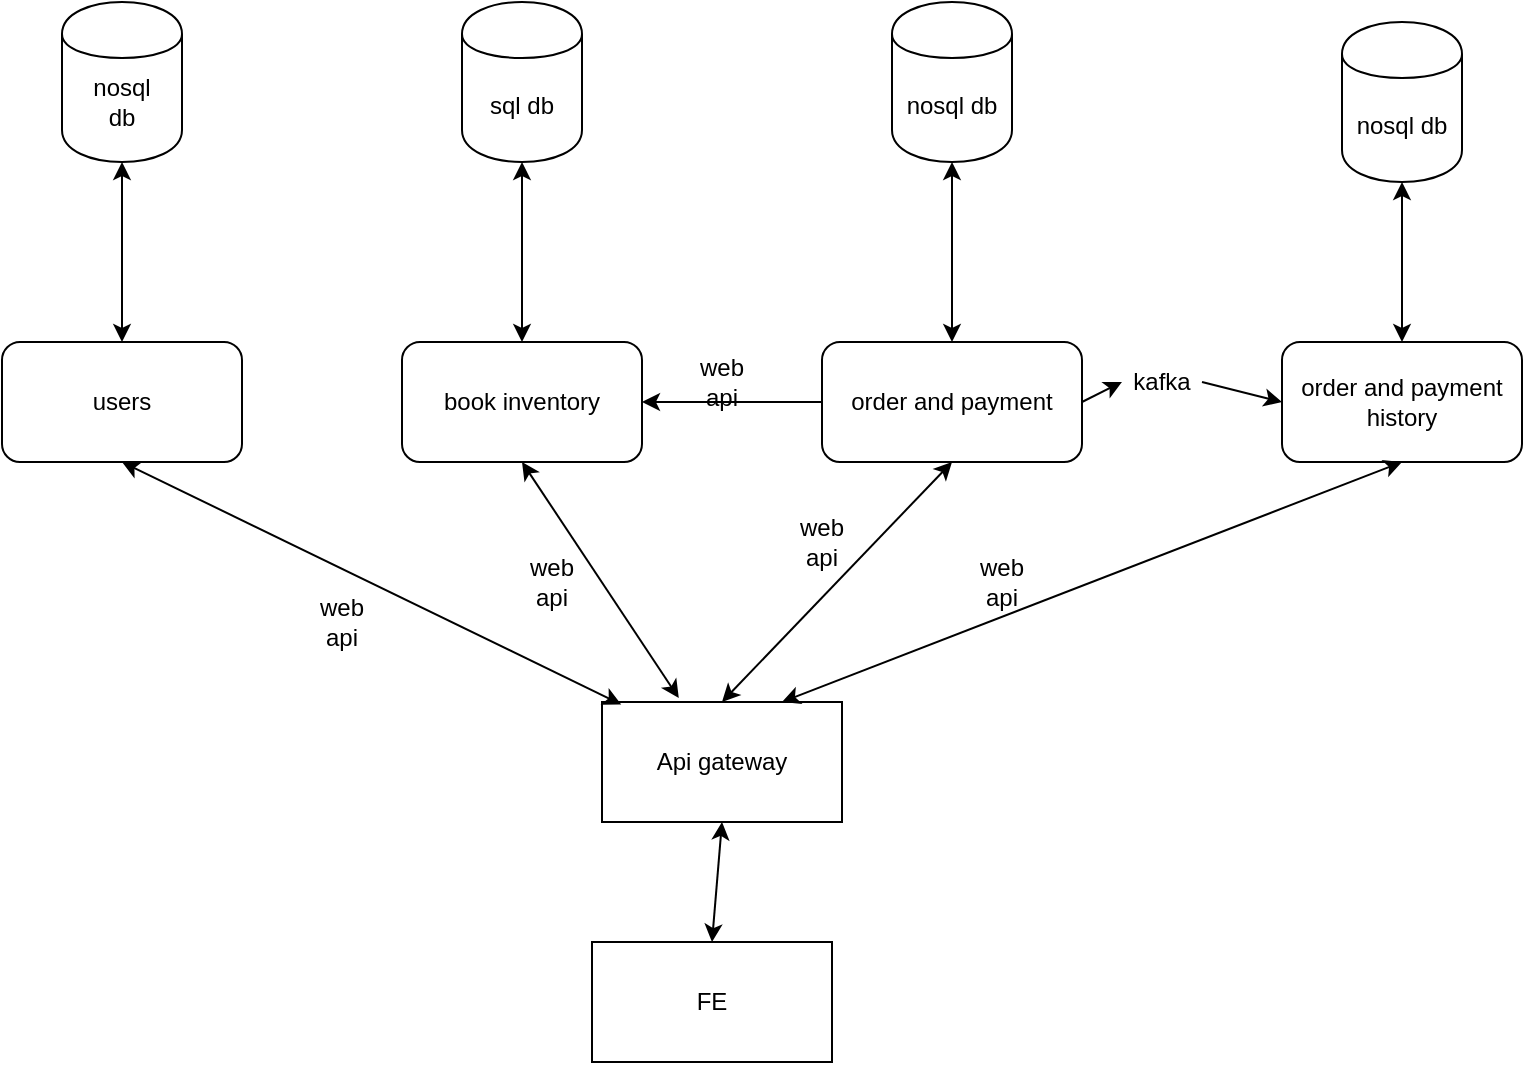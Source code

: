 <mxfile version="13.1.12" type="github"><diagram id="L1kTJP4---Wd_n4RA02A" name="Page-1"><mxGraphModel dx="950" dy="517" grid="1" gridSize="10" guides="1" tooltips="1" connect="1" arrows="1" fold="1" page="1" pageScale="1" pageWidth="850" pageHeight="1100" math="0" shadow="0"><root><mxCell id="0"/><mxCell id="1" parent="0"/><mxCell id="i1u4HnpHz9pafAx06kEn-1" value="" style="rounded=1;whiteSpace=wrap;html=1;" vertex="1" parent="1"><mxGeometry x="10" y="180" width="120" height="60" as="geometry"/></mxCell><mxCell id="i1u4HnpHz9pafAx06kEn-2" value="users" style="text;html=1;strokeColor=none;fillColor=none;align=center;verticalAlign=middle;whiteSpace=wrap;rounded=0;" vertex="1" parent="1"><mxGeometry x="50" y="200" width="40" height="20" as="geometry"/></mxCell><mxCell id="i1u4HnpHz9pafAx06kEn-3" value="order and payment" style="rounded=1;whiteSpace=wrap;html=1;" vertex="1" parent="1"><mxGeometry x="420" y="180" width="130" height="60" as="geometry"/></mxCell><mxCell id="i1u4HnpHz9pafAx06kEn-6" value="order and payment history" style="rounded=1;whiteSpace=wrap;html=1;" vertex="1" parent="1"><mxGeometry x="650" y="180" width="120" height="60" as="geometry"/></mxCell><mxCell id="i1u4HnpHz9pafAx06kEn-8" value="book inventory" style="rounded=1;whiteSpace=wrap;html=1;" vertex="1" parent="1"><mxGeometry x="210" y="180" width="120" height="60" as="geometry"/></mxCell><mxCell id="i1u4HnpHz9pafAx06kEn-19" value="" style="shape=cylinder;whiteSpace=wrap;html=1;boundedLbl=1;backgroundOutline=1;" vertex="1" parent="1"><mxGeometry x="40" y="10" width="60" height="80" as="geometry"/></mxCell><mxCell id="i1u4HnpHz9pafAx06kEn-20" value="sql db" style="shape=cylinder;whiteSpace=wrap;html=1;boundedLbl=1;backgroundOutline=1;" vertex="1" parent="1"><mxGeometry x="240" y="10" width="60" height="80" as="geometry"/></mxCell><mxCell id="i1u4HnpHz9pafAx06kEn-22" value="nosql db" style="shape=cylinder;whiteSpace=wrap;html=1;boundedLbl=1;backgroundOutline=1;" vertex="1" parent="1"><mxGeometry x="455" y="10" width="60" height="80" as="geometry"/></mxCell><mxCell id="i1u4HnpHz9pafAx06kEn-24" value="nosql db" style="shape=cylinder;whiteSpace=wrap;html=1;boundedLbl=1;backgroundOutline=1;" vertex="1" parent="1"><mxGeometry x="680" y="20" width="60" height="80" as="geometry"/></mxCell><mxCell id="i1u4HnpHz9pafAx06kEn-26" value="nosql db" style="text;html=1;strokeColor=none;fillColor=none;align=center;verticalAlign=middle;whiteSpace=wrap;rounded=0;" vertex="1" parent="1"><mxGeometry x="50" y="50" width="40" height="20" as="geometry"/></mxCell><mxCell id="i1u4HnpHz9pafAx06kEn-30" value="" style="endArrow=classic;startArrow=classic;html=1;entryX=0.5;entryY=1;entryDx=0;entryDy=0;exitX=0.5;exitY=0;exitDx=0;exitDy=0;" edge="1" parent="1" source="i1u4HnpHz9pafAx06kEn-1" target="i1u4HnpHz9pafAx06kEn-19"><mxGeometry width="50" height="50" relative="1" as="geometry"><mxPoint x="400" y="320" as="sourcePoint"/><mxPoint x="450" y="270" as="targetPoint"/><Array as="points"/></mxGeometry></mxCell><mxCell id="i1u4HnpHz9pafAx06kEn-31" value="" style="endArrow=classic;startArrow=classic;html=1;entryX=0.5;entryY=1;entryDx=0;entryDy=0;" edge="1" parent="1" source="i1u4HnpHz9pafAx06kEn-8" target="i1u4HnpHz9pafAx06kEn-20"><mxGeometry width="50" height="50" relative="1" as="geometry"><mxPoint x="400" y="320" as="sourcePoint"/><mxPoint x="450" y="270" as="targetPoint"/></mxGeometry></mxCell><mxCell id="i1u4HnpHz9pafAx06kEn-32" value="" style="endArrow=classic;startArrow=classic;html=1;entryX=0.5;entryY=1;entryDx=0;entryDy=0;exitX=0.5;exitY=0;exitDx=0;exitDy=0;" edge="1" parent="1" source="i1u4HnpHz9pafAx06kEn-3" target="i1u4HnpHz9pafAx06kEn-22"><mxGeometry width="50" height="50" relative="1" as="geometry"><mxPoint x="400" y="320" as="sourcePoint"/><mxPoint x="450" y="270" as="targetPoint"/></mxGeometry></mxCell><mxCell id="i1u4HnpHz9pafAx06kEn-33" value="" style="endArrow=classic;startArrow=classic;html=1;entryX=0.5;entryY=1;entryDx=0;entryDy=0;exitX=0.5;exitY=0;exitDx=0;exitDy=0;" edge="1" parent="1" source="i1u4HnpHz9pafAx06kEn-6" target="i1u4HnpHz9pafAx06kEn-24"><mxGeometry width="50" height="50" relative="1" as="geometry"><mxPoint x="400" y="320" as="sourcePoint"/><mxPoint x="450" y="270" as="targetPoint"/></mxGeometry></mxCell><mxCell id="i1u4HnpHz9pafAx06kEn-34" value="Api gateway" style="rounded=0;whiteSpace=wrap;html=1;" vertex="1" parent="1"><mxGeometry x="310" y="360" width="120" height="60" as="geometry"/></mxCell><mxCell id="i1u4HnpHz9pafAx06kEn-35" value="" style="endArrow=classic;startArrow=classic;html=1;exitX=0.75;exitY=0;exitDx=0;exitDy=0;entryX=0.5;entryY=1;entryDx=0;entryDy=0;" edge="1" parent="1" source="i1u4HnpHz9pafAx06kEn-34" target="i1u4HnpHz9pafAx06kEn-6"><mxGeometry width="50" height="50" relative="1" as="geometry"><mxPoint x="400" y="320" as="sourcePoint"/><mxPoint x="450" y="270" as="targetPoint"/></mxGeometry></mxCell><mxCell id="i1u4HnpHz9pafAx06kEn-36" value="" style="endArrow=classic;startArrow=classic;html=1;exitX=0.5;exitY=0;exitDx=0;exitDy=0;entryX=0.5;entryY=1;entryDx=0;entryDy=0;" edge="1" parent="1" source="i1u4HnpHz9pafAx06kEn-34" target="i1u4HnpHz9pafAx06kEn-3"><mxGeometry width="50" height="50" relative="1" as="geometry"><mxPoint x="400" y="320" as="sourcePoint"/><mxPoint x="450" y="270" as="targetPoint"/></mxGeometry></mxCell><mxCell id="i1u4HnpHz9pafAx06kEn-37" value="" style="endArrow=classic;startArrow=classic;html=1;exitX=0.32;exitY=-0.033;exitDx=0;exitDy=0;exitPerimeter=0;entryX=0.5;entryY=1;entryDx=0;entryDy=0;" edge="1" parent="1" source="i1u4HnpHz9pafAx06kEn-34" target="i1u4HnpHz9pafAx06kEn-8"><mxGeometry width="50" height="50" relative="1" as="geometry"><mxPoint x="400" y="320" as="sourcePoint"/><mxPoint x="450" y="270" as="targetPoint"/></mxGeometry></mxCell><mxCell id="i1u4HnpHz9pafAx06kEn-38" value="" style="endArrow=classic;startArrow=classic;html=1;exitX=0.08;exitY=0.02;exitDx=0;exitDy=0;exitPerimeter=0;entryX=0.5;entryY=1;entryDx=0;entryDy=0;" edge="1" parent="1" source="i1u4HnpHz9pafAx06kEn-34" target="i1u4HnpHz9pafAx06kEn-1"><mxGeometry width="50" height="50" relative="1" as="geometry"><mxPoint x="400" y="320" as="sourcePoint"/><mxPoint x="450" y="270" as="targetPoint"/></mxGeometry></mxCell><mxCell id="i1u4HnpHz9pafAx06kEn-39" value="" style="endArrow=classic;html=1;entryX=0;entryY=0.5;entryDx=0;entryDy=0;exitX=1;exitY=0.5;exitDx=0;exitDy=0;" edge="1" parent="1" source="i1u4HnpHz9pafAx06kEn-40" target="i1u4HnpHz9pafAx06kEn-6"><mxGeometry width="50" height="50" relative="1" as="geometry"><mxPoint x="400" y="320" as="sourcePoint"/><mxPoint x="450" y="270" as="targetPoint"/></mxGeometry></mxCell><mxCell id="i1u4HnpHz9pafAx06kEn-40" value="kafka" style="text;html=1;strokeColor=none;fillColor=none;align=center;verticalAlign=middle;whiteSpace=wrap;rounded=0;" vertex="1" parent="1"><mxGeometry x="570" y="190" width="40" height="20" as="geometry"/></mxCell><mxCell id="i1u4HnpHz9pafAx06kEn-41" value="" style="endArrow=classic;html=1;entryX=0;entryY=0.5;entryDx=0;entryDy=0;exitX=1;exitY=0.5;exitDx=0;exitDy=0;" edge="1" parent="1" source="i1u4HnpHz9pafAx06kEn-3" target="i1u4HnpHz9pafAx06kEn-40"><mxGeometry width="50" height="50" relative="1" as="geometry"><mxPoint x="550" y="210" as="sourcePoint"/><mxPoint x="650" y="210" as="targetPoint"/></mxGeometry></mxCell><mxCell id="i1u4HnpHz9pafAx06kEn-43" value="web api" style="text;html=1;strokeColor=none;fillColor=none;align=center;verticalAlign=middle;whiteSpace=wrap;rounded=0;" vertex="1" parent="1"><mxGeometry x="350" y="190" width="40" height="20" as="geometry"/></mxCell><mxCell id="i1u4HnpHz9pafAx06kEn-44" value="FE" style="rounded=0;whiteSpace=wrap;html=1;" vertex="1" parent="1"><mxGeometry x="305" y="480" width="120" height="60" as="geometry"/></mxCell><mxCell id="i1u4HnpHz9pafAx06kEn-45" value="" style="endArrow=classic;startArrow=classic;html=1;exitX=0.5;exitY=0;exitDx=0;exitDy=0;entryX=0.5;entryY=1;entryDx=0;entryDy=0;" edge="1" parent="1" source="i1u4HnpHz9pafAx06kEn-44" target="i1u4HnpHz9pafAx06kEn-34"><mxGeometry width="50" height="50" relative="1" as="geometry"><mxPoint x="400" y="320" as="sourcePoint"/><mxPoint x="450" y="270" as="targetPoint"/></mxGeometry></mxCell><mxCell id="i1u4HnpHz9pafAx06kEn-47" value="" style="endArrow=classic;html=1;exitX=0;exitY=0.5;exitDx=0;exitDy=0;entryX=1;entryY=0.5;entryDx=0;entryDy=0;" edge="1" parent="1" source="i1u4HnpHz9pafAx06kEn-3" target="i1u4HnpHz9pafAx06kEn-8"><mxGeometry width="50" height="50" relative="1" as="geometry"><mxPoint x="400" y="300" as="sourcePoint"/><mxPoint x="450" y="250" as="targetPoint"/></mxGeometry></mxCell><mxCell id="i1u4HnpHz9pafAx06kEn-49" value="web api" style="text;html=1;strokeColor=none;fillColor=none;align=center;verticalAlign=middle;whiteSpace=wrap;rounded=0;" vertex="1" parent="1"><mxGeometry x="400" y="270" width="40" height="20" as="geometry"/></mxCell><mxCell id="i1u4HnpHz9pafAx06kEn-52" value="web api" style="text;html=1;strokeColor=none;fillColor=none;align=center;verticalAlign=middle;whiteSpace=wrap;rounded=0;" vertex="1" parent="1"><mxGeometry x="265" y="290" width="40" height="20" as="geometry"/></mxCell><mxCell id="i1u4HnpHz9pafAx06kEn-54" value="web api" style="text;html=1;strokeColor=none;fillColor=none;align=center;verticalAlign=middle;whiteSpace=wrap;rounded=0;" vertex="1" parent="1"><mxGeometry x="160" y="310" width="40" height="20" as="geometry"/></mxCell><mxCell id="i1u4HnpHz9pafAx06kEn-55" value="web api" style="text;html=1;strokeColor=none;fillColor=none;align=center;verticalAlign=middle;whiteSpace=wrap;rounded=0;" vertex="1" parent="1"><mxGeometry x="490" y="290" width="40" height="20" as="geometry"/></mxCell></root></mxGraphModel></diagram></mxfile>
